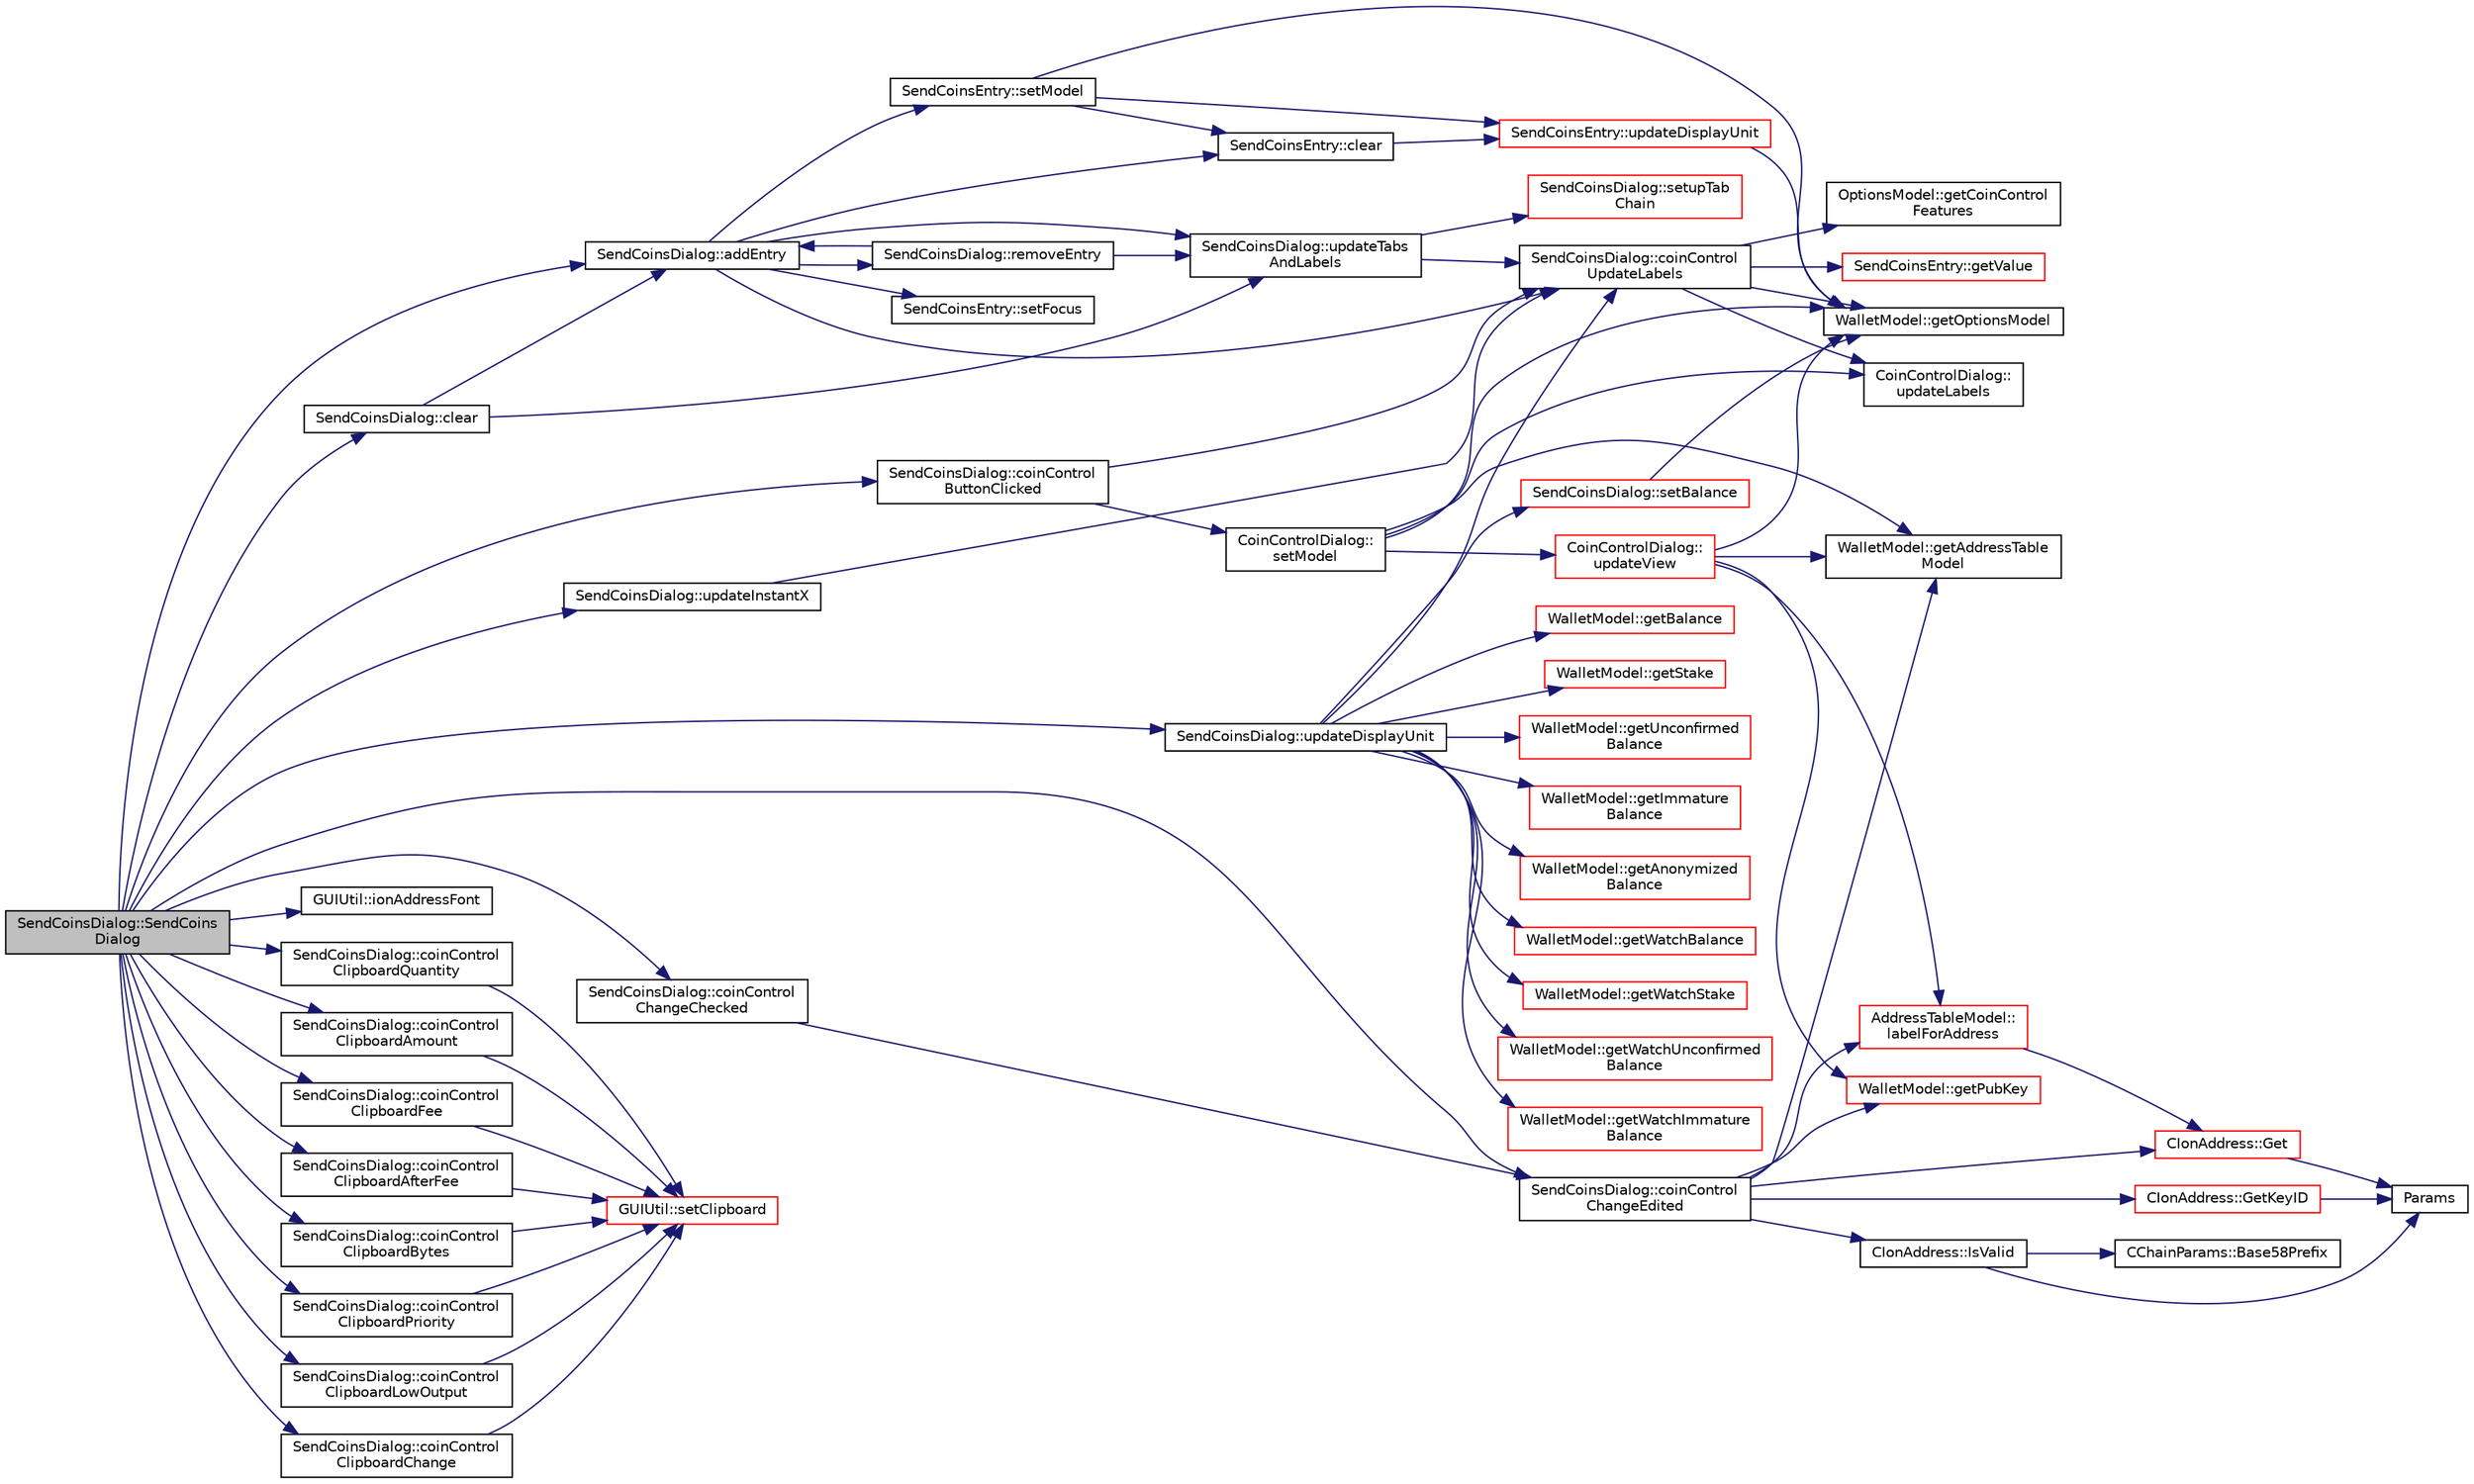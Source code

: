 digraph "SendCoinsDialog::SendCoinsDialog"
{
  edge [fontname="Helvetica",fontsize="10",labelfontname="Helvetica",labelfontsize="10"];
  node [fontname="Helvetica",fontsize="10",shape=record];
  rankdir="LR";
  Node0 [label="SendCoinsDialog::SendCoins\lDialog",height=0.2,width=0.4,color="black", fillcolor="grey75", style="filled", fontcolor="black"];
  Node0 -> Node1 [color="midnightblue",fontsize="10",style="solid",fontname="Helvetica"];
  Node1 [label="SendCoinsDialog::addEntry",height=0.2,width=0.4,color="black", fillcolor="white", style="filled",URL="$class_send_coins_dialog.html#a3d680a76b967641115c6ff2fa83fb62a"];
  Node1 -> Node2 [color="midnightblue",fontsize="10",style="solid",fontname="Helvetica"];
  Node2 [label="SendCoinsEntry::setModel",height=0.2,width=0.4,color="black", fillcolor="white", style="filled",URL="$class_send_coins_entry.html#a831f8f9a63acd77b7d66d5393e12310b"];
  Node2 -> Node3 [color="midnightblue",fontsize="10",style="solid",fontname="Helvetica"];
  Node3 [label="WalletModel::getOptionsModel",height=0.2,width=0.4,color="black", fillcolor="white", style="filled",URL="$class_wallet_model.html#a96d53e56b3f8f07537ea2523f7a7d300"];
  Node2 -> Node4 [color="midnightblue",fontsize="10",style="solid",fontname="Helvetica"];
  Node4 [label="SendCoinsEntry::updateDisplayUnit",height=0.2,width=0.4,color="red", fillcolor="white", style="filled",URL="$class_send_coins_entry.html#a6ff4bd5b370545bcfd6214e866ee33f3"];
  Node4 -> Node3 [color="midnightblue",fontsize="10",style="solid",fontname="Helvetica"];
  Node2 -> Node8 [color="midnightblue",fontsize="10",style="solid",fontname="Helvetica"];
  Node8 [label="SendCoinsEntry::clear",height=0.2,width=0.4,color="black", fillcolor="white", style="filled",URL="$class_send_coins_entry.html#abff66fcd456c82144e7a2c410f5082ac"];
  Node8 -> Node4 [color="midnightblue",fontsize="10",style="solid",fontname="Helvetica"];
  Node1 -> Node9 [color="midnightblue",fontsize="10",style="solid",fontname="Helvetica"];
  Node9 [label="SendCoinsDialog::removeEntry",height=0.2,width=0.4,color="black", fillcolor="white", style="filled",URL="$class_send_coins_dialog.html#aabd82a79bd2358493f36425f1d62136b"];
  Node9 -> Node1 [color="midnightblue",fontsize="10",style="solid",fontname="Helvetica"];
  Node9 -> Node10 [color="midnightblue",fontsize="10",style="solid",fontname="Helvetica"];
  Node10 [label="SendCoinsDialog::updateTabs\lAndLabels",height=0.2,width=0.4,color="black", fillcolor="white", style="filled",URL="$class_send_coins_dialog.html#a3b834c739f7d02d8086a2bf58525c5f0"];
  Node10 -> Node11 [color="midnightblue",fontsize="10",style="solid",fontname="Helvetica"];
  Node11 [label="SendCoinsDialog::setupTab\lChain",height=0.2,width=0.4,color="red", fillcolor="white", style="filled",URL="$class_send_coins_dialog.html#a689658987f2af0896f25bf37bb945d91",tooltip="Set up the tab chain manually, as Qt messes up the tab chain by default in some cases (issue https://..."];
  Node10 -> Node13 [color="midnightblue",fontsize="10",style="solid",fontname="Helvetica"];
  Node13 [label="SendCoinsDialog::coinControl\lUpdateLabels",height=0.2,width=0.4,color="black", fillcolor="white", style="filled",URL="$class_send_coins_dialog.html#ae4f429aabcaf309aa314b90049be2a74"];
  Node13 -> Node3 [color="midnightblue",fontsize="10",style="solid",fontname="Helvetica"];
  Node13 -> Node14 [color="midnightblue",fontsize="10",style="solid",fontname="Helvetica"];
  Node14 [label="OptionsModel::getCoinControl\lFeatures",height=0.2,width=0.4,color="black", fillcolor="white", style="filled",URL="$class_options_model.html#ace6c871068f613aee277e37bfdc988c0"];
  Node13 -> Node15 [color="midnightblue",fontsize="10",style="solid",fontname="Helvetica"];
  Node15 [label="SendCoinsEntry::getValue",height=0.2,width=0.4,color="red", fillcolor="white", style="filled",URL="$class_send_coins_entry.html#af36fb0ed9e2e07079c1a982b31e793c8"];
  Node13 -> Node20 [color="midnightblue",fontsize="10",style="solid",fontname="Helvetica"];
  Node20 [label="CoinControlDialog::\lupdateLabels",height=0.2,width=0.4,color="black", fillcolor="white", style="filled",URL="$class_coin_control_dialog.html#a4fc60e89b097952ff22dc0f9c58c87d9"];
  Node1 -> Node13 [color="midnightblue",fontsize="10",style="solid",fontname="Helvetica"];
  Node1 -> Node10 [color="midnightblue",fontsize="10",style="solid",fontname="Helvetica"];
  Node1 -> Node8 [color="midnightblue",fontsize="10",style="solid",fontname="Helvetica"];
  Node1 -> Node21 [color="midnightblue",fontsize="10",style="solid",fontname="Helvetica"];
  Node21 [label="SendCoinsEntry::setFocus",height=0.2,width=0.4,color="black", fillcolor="white", style="filled",URL="$class_send_coins_entry.html#a0dcb8720f234165b37f8b45b035320cc"];
  Node0 -> Node22 [color="midnightblue",fontsize="10",style="solid",fontname="Helvetica"];
  Node22 [label="SendCoinsDialog::clear",height=0.2,width=0.4,color="black", fillcolor="white", style="filled",URL="$class_send_coins_dialog.html#a127bddff45f49ff5e6e263efe218ae26"];
  Node22 -> Node1 [color="midnightblue",fontsize="10",style="solid",fontname="Helvetica"];
  Node22 -> Node10 [color="midnightblue",fontsize="10",style="solid",fontname="Helvetica"];
  Node0 -> Node23 [color="midnightblue",fontsize="10",style="solid",fontname="Helvetica"];
  Node23 [label="GUIUtil::ionAddressFont",height=0.2,width=0.4,color="black", fillcolor="white", style="filled",URL="$namespace_g_u_i_util.html#a7cec12a5eacf453bfd69921c3e763b32"];
  Node0 -> Node24 [color="midnightblue",fontsize="10",style="solid",fontname="Helvetica"];
  Node24 [label="SendCoinsDialog::coinControl\lButtonClicked",height=0.2,width=0.4,color="black", fillcolor="white", style="filled",URL="$class_send_coins_dialog.html#a59d757d9e4bea5b380eb480fd79cfb49"];
  Node24 -> Node25 [color="midnightblue",fontsize="10",style="solid",fontname="Helvetica"];
  Node25 [label="CoinControlDialog::\lsetModel",height=0.2,width=0.4,color="black", fillcolor="white", style="filled",URL="$class_coin_control_dialog.html#a4c34a48574814089c54f763a22f5317a"];
  Node25 -> Node3 [color="midnightblue",fontsize="10",style="solid",fontname="Helvetica"];
  Node25 -> Node26 [color="midnightblue",fontsize="10",style="solid",fontname="Helvetica"];
  Node26 [label="WalletModel::getAddressTable\lModel",height=0.2,width=0.4,color="black", fillcolor="white", style="filled",URL="$class_wallet_model.html#a89ed202e2dbc04aaa70d72872b95b351"];
  Node25 -> Node27 [color="midnightblue",fontsize="10",style="solid",fontname="Helvetica"];
  Node27 [label="CoinControlDialog::\lupdateView",height=0.2,width=0.4,color="red", fillcolor="white", style="filled",URL="$class_coin_control_dialog.html#aadea33050e5c1efd5eae8d2fcfa721f9"];
  Node27 -> Node3 [color="midnightblue",fontsize="10",style="solid",fontname="Helvetica"];
  Node27 -> Node26 [color="midnightblue",fontsize="10",style="solid",fontname="Helvetica"];
  Node27 -> Node58 [color="midnightblue",fontsize="10",style="solid",fontname="Helvetica"];
  Node58 [label="AddressTableModel::\llabelForAddress",height=0.2,width=0.4,color="red", fillcolor="white", style="filled",URL="$class_address_table_model.html#afcdbfc17ac480f5a57382cbcf096ccb3"];
  Node58 -> Node63 [color="midnightblue",fontsize="10",style="solid",fontname="Helvetica"];
  Node63 [label="CIonAddress::Get",height=0.2,width=0.4,color="red", fillcolor="white", style="filled",URL="$class_c_ion_address.html#aa70f9899f0a3cf37e4a87483db5cf99d"];
  Node63 -> Node64 [color="midnightblue",fontsize="10",style="solid",fontname="Helvetica"];
  Node64 [label="Params",height=0.2,width=0.4,color="black", fillcolor="white", style="filled",URL="$chainparams_8cpp.html#ace5c5b706d71a324a417dd2db394fd4a",tooltip="Return the currently selected parameters. "];
  Node27 -> Node65 [color="midnightblue",fontsize="10",style="solid",fontname="Helvetica"];
  Node65 [label="WalletModel::getPubKey",height=0.2,width=0.4,color="red", fillcolor="white", style="filled",URL="$class_wallet_model.html#abe0b4462654768f301d1f758f7907ca2"];
  Node25 -> Node20 [color="midnightblue",fontsize="10",style="solid",fontname="Helvetica"];
  Node24 -> Node13 [color="midnightblue",fontsize="10",style="solid",fontname="Helvetica"];
  Node0 -> Node91 [color="midnightblue",fontsize="10",style="solid",fontname="Helvetica"];
  Node91 [label="SendCoinsDialog::coinControl\lChangeChecked",height=0.2,width=0.4,color="black", fillcolor="white", style="filled",URL="$class_send_coins_dialog.html#a21224b0dedf14f7a6c05174bff9dea65"];
  Node91 -> Node92 [color="midnightblue",fontsize="10",style="solid",fontname="Helvetica"];
  Node92 [label="SendCoinsDialog::coinControl\lChangeEdited",height=0.2,width=0.4,color="black", fillcolor="white", style="filled",URL="$class_send_coins_dialog.html#a1f419f2381bce2ae9b4a7bd140f25a4e"];
  Node92 -> Node26 [color="midnightblue",fontsize="10",style="solid",fontname="Helvetica"];
  Node92 -> Node93 [color="midnightblue",fontsize="10",style="solid",fontname="Helvetica"];
  Node93 [label="CIonAddress::IsValid",height=0.2,width=0.4,color="black", fillcolor="white", style="filled",URL="$class_c_ion_address.html#a93cb71370b938e7fad4a74c4b5775da6"];
  Node93 -> Node64 [color="midnightblue",fontsize="10",style="solid",fontname="Helvetica"];
  Node93 -> Node94 [color="midnightblue",fontsize="10",style="solid",fontname="Helvetica"];
  Node94 [label="CChainParams::Base58Prefix",height=0.2,width=0.4,color="black", fillcolor="white", style="filled",URL="$class_c_chain_params.html#a103c58eca4a26a71201882b3ed6c4cb4"];
  Node92 -> Node95 [color="midnightblue",fontsize="10",style="solid",fontname="Helvetica"];
  Node95 [label="CIonAddress::GetKeyID",height=0.2,width=0.4,color="red", fillcolor="white", style="filled",URL="$class_c_ion_address.html#a39fc6281214567b569fac52ff718736c"];
  Node95 -> Node64 [color="midnightblue",fontsize="10",style="solid",fontname="Helvetica"];
  Node92 -> Node65 [color="midnightblue",fontsize="10",style="solid",fontname="Helvetica"];
  Node92 -> Node58 [color="midnightblue",fontsize="10",style="solid",fontname="Helvetica"];
  Node92 -> Node63 [color="midnightblue",fontsize="10",style="solid",fontname="Helvetica"];
  Node0 -> Node92 [color="midnightblue",fontsize="10",style="solid",fontname="Helvetica"];
  Node0 -> Node96 [color="midnightblue",fontsize="10",style="solid",fontname="Helvetica"];
  Node96 [label="SendCoinsDialog::updateDisplayUnit",height=0.2,width=0.4,color="black", fillcolor="white", style="filled",URL="$class_send_coins_dialog.html#a74815ad8502b126200b6fd2e59e9f042"];
  Node96 -> Node97 [color="midnightblue",fontsize="10",style="solid",fontname="Helvetica"];
  Node97 [label="SendCoinsDialog::setBalance",height=0.2,width=0.4,color="red", fillcolor="white", style="filled",URL="$class_send_coins_dialog.html#a7f02f2589cb65b508ccb3b02aad06979"];
  Node97 -> Node3 [color="midnightblue",fontsize="10",style="solid",fontname="Helvetica"];
  Node96 -> Node100 [color="midnightblue",fontsize="10",style="solid",fontname="Helvetica"];
  Node100 [label="WalletModel::getBalance",height=0.2,width=0.4,color="red", fillcolor="white", style="filled",URL="$class_wallet_model.html#a4d2cb225a19b89c64f4b5d81faf89beb"];
  Node96 -> Node105 [color="midnightblue",fontsize="10",style="solid",fontname="Helvetica"];
  Node105 [label="WalletModel::getStake",height=0.2,width=0.4,color="red", fillcolor="white", style="filled",URL="$class_wallet_model.html#a52610e28004228368104550b2e652872"];
  Node96 -> Node107 [color="midnightblue",fontsize="10",style="solid",fontname="Helvetica"];
  Node107 [label="WalletModel::getUnconfirmed\lBalance",height=0.2,width=0.4,color="red", fillcolor="white", style="filled",URL="$class_wallet_model.html#a5028f20a33e0d17942abeea537916736"];
  Node96 -> Node109 [color="midnightblue",fontsize="10",style="solid",fontname="Helvetica"];
  Node109 [label="WalletModel::getImmature\lBalance",height=0.2,width=0.4,color="red", fillcolor="white", style="filled",URL="$class_wallet_model.html#ac5dbbc28b2c8ecd2e00fb45c6a2cb6f8"];
  Node96 -> Node112 [color="midnightblue",fontsize="10",style="solid",fontname="Helvetica"];
  Node112 [label="WalletModel::getAnonymized\lBalance",height=0.2,width=0.4,color="red", fillcolor="white", style="filled",URL="$class_wallet_model.html#a3b4c7b849fca17bb1f8e315e23e68c7d"];
  Node96 -> Node117 [color="midnightblue",fontsize="10",style="solid",fontname="Helvetica"];
  Node117 [label="WalletModel::getWatchBalance",height=0.2,width=0.4,color="red", fillcolor="white", style="filled",URL="$class_wallet_model.html#a6d9050286d99bccb4a28a8d88f0ca5f8"];
  Node96 -> Node120 [color="midnightblue",fontsize="10",style="solid",fontname="Helvetica"];
  Node120 [label="WalletModel::getWatchStake",height=0.2,width=0.4,color="red", fillcolor="white", style="filled",URL="$class_wallet_model.html#a0ce2b0a7228e7c8f11e083d20ff005a3"];
  Node96 -> Node122 [color="midnightblue",fontsize="10",style="solid",fontname="Helvetica"];
  Node122 [label="WalletModel::getWatchUnconfirmed\lBalance",height=0.2,width=0.4,color="red", fillcolor="white", style="filled",URL="$class_wallet_model.html#a691b35afd9aff056e1398fd057691ff1"];
  Node96 -> Node124 [color="midnightblue",fontsize="10",style="solid",fontname="Helvetica"];
  Node124 [label="WalletModel::getWatchImmature\lBalance",height=0.2,width=0.4,color="red", fillcolor="white", style="filled",URL="$class_wallet_model.html#a9da743fbe881d4928eeafc48f50ef3d5"];
  Node96 -> Node13 [color="midnightblue",fontsize="10",style="solid",fontname="Helvetica"];
  Node0 -> Node127 [color="midnightblue",fontsize="10",style="solid",fontname="Helvetica"];
  Node127 [label="SendCoinsDialog::updateInstantX",height=0.2,width=0.4,color="black", fillcolor="white", style="filled",URL="$class_send_coins_dialog.html#a2ef7a77ae3a6525d062e010dc414b950"];
  Node127 -> Node13 [color="midnightblue",fontsize="10",style="solid",fontname="Helvetica"];
  Node0 -> Node128 [color="midnightblue",fontsize="10",style="solid",fontname="Helvetica"];
  Node128 [label="SendCoinsDialog::coinControl\lClipboardQuantity",height=0.2,width=0.4,color="black", fillcolor="white", style="filled",URL="$class_send_coins_dialog.html#a57376ce9c0190357adc7ec6b769eff38"];
  Node128 -> Node129 [color="midnightblue",fontsize="10",style="solid",fontname="Helvetica"];
  Node129 [label="GUIUtil::setClipboard",height=0.2,width=0.4,color="red", fillcolor="white", style="filled",URL="$namespace_g_u_i_util.html#aef655b19f129179ca32f11a4d0da1a07"];
  Node0 -> Node132 [color="midnightblue",fontsize="10",style="solid",fontname="Helvetica"];
  Node132 [label="SendCoinsDialog::coinControl\lClipboardAmount",height=0.2,width=0.4,color="black", fillcolor="white", style="filled",URL="$class_send_coins_dialog.html#a8fc5ba8ddc287624126726b6440816a5"];
  Node132 -> Node129 [color="midnightblue",fontsize="10",style="solid",fontname="Helvetica"];
  Node0 -> Node133 [color="midnightblue",fontsize="10",style="solid",fontname="Helvetica"];
  Node133 [label="SendCoinsDialog::coinControl\lClipboardFee",height=0.2,width=0.4,color="black", fillcolor="white", style="filled",URL="$class_send_coins_dialog.html#a29b17585ba30eff4212a4efc699f5e9c"];
  Node133 -> Node129 [color="midnightblue",fontsize="10",style="solid",fontname="Helvetica"];
  Node0 -> Node134 [color="midnightblue",fontsize="10",style="solid",fontname="Helvetica"];
  Node134 [label="SendCoinsDialog::coinControl\lClipboardAfterFee",height=0.2,width=0.4,color="black", fillcolor="white", style="filled",URL="$class_send_coins_dialog.html#a5b8f6572a2051a119d2951bbbf093ba6"];
  Node134 -> Node129 [color="midnightblue",fontsize="10",style="solid",fontname="Helvetica"];
  Node0 -> Node135 [color="midnightblue",fontsize="10",style="solid",fontname="Helvetica"];
  Node135 [label="SendCoinsDialog::coinControl\lClipboardBytes",height=0.2,width=0.4,color="black", fillcolor="white", style="filled",URL="$class_send_coins_dialog.html#aca0283b859beb67cfe1872b08a10f600"];
  Node135 -> Node129 [color="midnightblue",fontsize="10",style="solid",fontname="Helvetica"];
  Node0 -> Node136 [color="midnightblue",fontsize="10",style="solid",fontname="Helvetica"];
  Node136 [label="SendCoinsDialog::coinControl\lClipboardPriority",height=0.2,width=0.4,color="black", fillcolor="white", style="filled",URL="$class_send_coins_dialog.html#a8f7640e7803c5ee72a1f5da822a7d844"];
  Node136 -> Node129 [color="midnightblue",fontsize="10",style="solid",fontname="Helvetica"];
  Node0 -> Node137 [color="midnightblue",fontsize="10",style="solid",fontname="Helvetica"];
  Node137 [label="SendCoinsDialog::coinControl\lClipboardLowOutput",height=0.2,width=0.4,color="black", fillcolor="white", style="filled",URL="$class_send_coins_dialog.html#a77006c73bba8f8fd2af5406363111015"];
  Node137 -> Node129 [color="midnightblue",fontsize="10",style="solid",fontname="Helvetica"];
  Node0 -> Node138 [color="midnightblue",fontsize="10",style="solid",fontname="Helvetica"];
  Node138 [label="SendCoinsDialog::coinControl\lClipboardChange",height=0.2,width=0.4,color="black", fillcolor="white", style="filled",URL="$class_send_coins_dialog.html#a99010549a523b812ba2cbc34bb7db417"];
  Node138 -> Node129 [color="midnightblue",fontsize="10",style="solid",fontname="Helvetica"];
}
